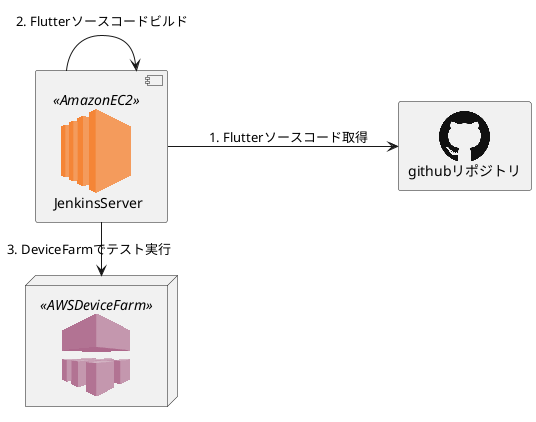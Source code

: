 @startuml
!include <logos/github-icon>
!include <aws/common>
!include <aws/Compute/AmazonEC2/AmazonEC2>
!include <aws/MobileServices/AWSDeviceFarm/AWSDeviceFarm>

left to right direction

rectangle "<$github-icon>\ngithubリポジトリ" as github_repository
AMAZONEC2(ec2, "JenkinsServer")
AWSDEVICEFARM(device_farm)

ec2 --> github_repository: "1. Flutterソースコード取得"
ec2 -> ec2: "2. Flutterソースコードビルド"
ec2  -> device_farm: "3. DeviceFarmでテスト実行"
@enduml